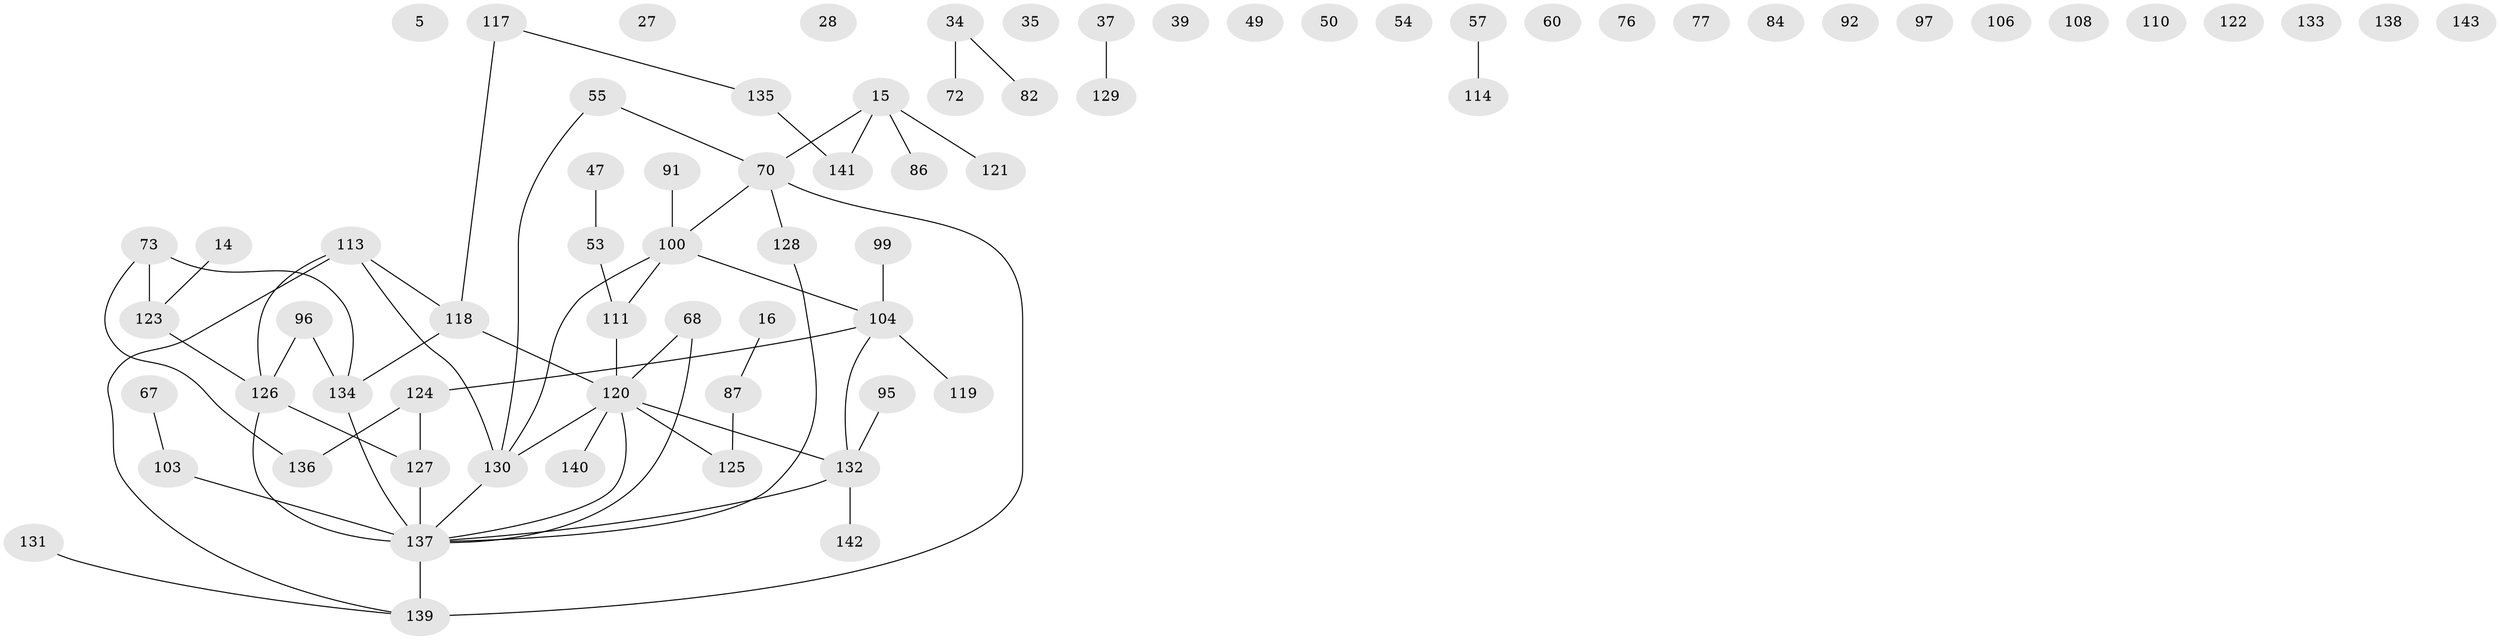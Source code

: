 // original degree distribution, {1: 0.24475524475524477, 3: 0.2097902097902098, 0: 0.13286713286713286, 2: 0.2517482517482518, 4: 0.08391608391608392, 5: 0.06293706293706294, 6: 0.013986013986013986}
// Generated by graph-tools (version 1.1) at 2025/38/03/09/25 04:38:48]
// undirected, 71 vertices, 64 edges
graph export_dot {
graph [start="1"]
  node [color=gray90,style=filled];
  5;
  14;
  15;
  16;
  27;
  28;
  34 [super="+29"];
  35;
  37;
  39;
  47;
  49;
  50;
  53 [super="+33"];
  54;
  55;
  57;
  60;
  67;
  68;
  70 [super="+66"];
  72;
  73 [super="+59"];
  76;
  77;
  82;
  84;
  86;
  87;
  91;
  92;
  95;
  96;
  97 [super="+1"];
  99;
  100;
  103 [super="+6"];
  104 [super="+48+85+89+93"];
  106;
  108;
  110;
  111 [super="+8"];
  113 [super="+109"];
  114;
  117 [super="+98+102"];
  118 [super="+65"];
  119;
  120 [super="+32+116"];
  121;
  122 [super="+4"];
  123 [super="+26"];
  124 [super="+19+75"];
  125;
  126 [super="+80"];
  127 [super="+18"];
  128;
  129 [super="+7"];
  130 [super="+13+94+79"];
  131;
  132 [super="+83+88+107"];
  133;
  134 [super="+81+71"];
  135;
  136;
  137 [super="+61+69+90"];
  138;
  139 [super="+112"];
  140;
  141;
  142;
  143;
  14 -- 123;
  15 -- 70;
  15 -- 86;
  15 -- 121;
  15 -- 141;
  16 -- 87;
  34 -- 72;
  34 -- 82;
  37 -- 129;
  47 -- 53;
  53 -- 111;
  55 -- 70;
  55 -- 130;
  57 -- 114;
  67 -- 103;
  68 -- 120;
  68 -- 137;
  70 -- 100;
  70 -- 128;
  70 -- 139 [weight=2];
  73 -- 134 [weight=2];
  73 -- 136;
  73 -- 123 [weight=2];
  87 -- 125;
  91 -- 100;
  95 -- 132;
  96 -- 126;
  96 -- 134;
  99 -- 104;
  100 -- 111 [weight=2];
  100 -- 104;
  100 -- 130;
  103 -- 137;
  104 -- 132;
  104 -- 124;
  104 -- 119;
  111 -- 120 [weight=3];
  113 -- 130;
  113 -- 118;
  113 -- 139;
  113 -- 126;
  117 -- 135;
  117 -- 118;
  118 -- 134 [weight=2];
  118 -- 120;
  120 -- 140;
  120 -- 130;
  120 -- 132 [weight=2];
  120 -- 137;
  120 -- 125;
  123 -- 126;
  124 -- 127 [weight=2];
  124 -- 136;
  126 -- 137;
  126 -- 127;
  127 -- 137 [weight=2];
  128 -- 137;
  130 -- 137;
  131 -- 139;
  132 -- 142;
  132 -- 137 [weight=2];
  134 -- 137 [weight=3];
  135 -- 141;
  137 -- 139 [weight=3];
}
